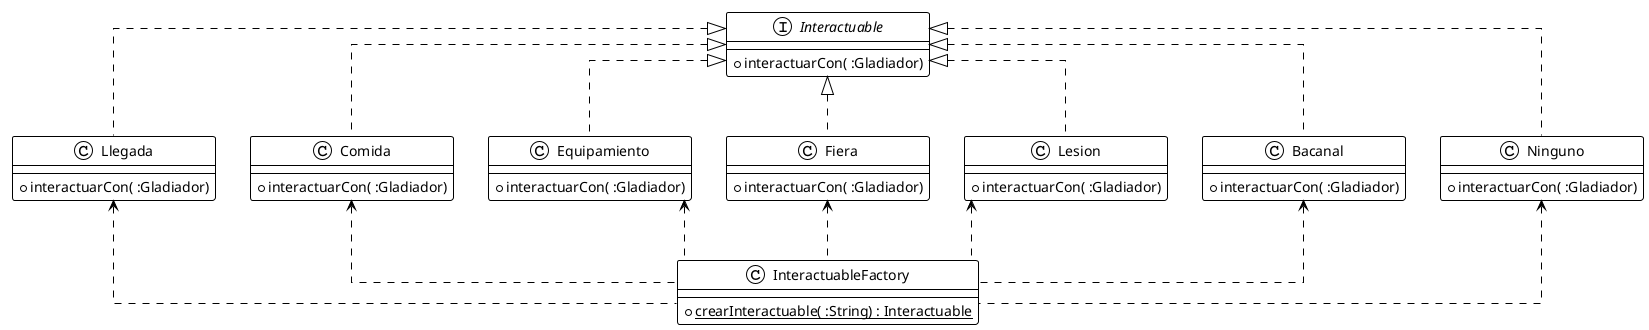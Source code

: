 @startuml
!theme plain
skinparam linetype ortho


class InteractuableFactory {
    + {static} crearInteractuable( :String) : Interactuable
}

class Ninguno {
    + interactuarCon( :Gladiador)
}

class Bacanal {
    + interactuarCon( :Gladiador)
}

class Lesion {
    + interactuarCon( :Gladiador)
}

class Fiera {
    + interactuarCon( :Gladiador)
}

class Equipamiento {
    + interactuarCon( :Gladiador)
}

class Comida {
    + interactuarCon( :Gladiador)
}

class Llegada {
    + interactuarCon( :Gladiador)
}

interface Interactuable{
    + interactuarCon( :Gladiador)
}

InteractuableFactory .u.> Ninguno
InteractuableFactory .u.> Bacanal
InteractuableFactory .u.> Lesion
InteractuableFactory .u.> Fiera
InteractuableFactory .u.> Equipamiento
InteractuableFactory .u.> Comida
InteractuableFactory .u.> Llegada

Interactuable <|.. Bacanal
Interactuable <|.. Lesion
Interactuable <|.. Comida
Interactuable <|.. Ninguno
Interactuable <|.. Fiera
Interactuable <|.. Equipamiento
Interactuable <|.. Llegada

@enduml